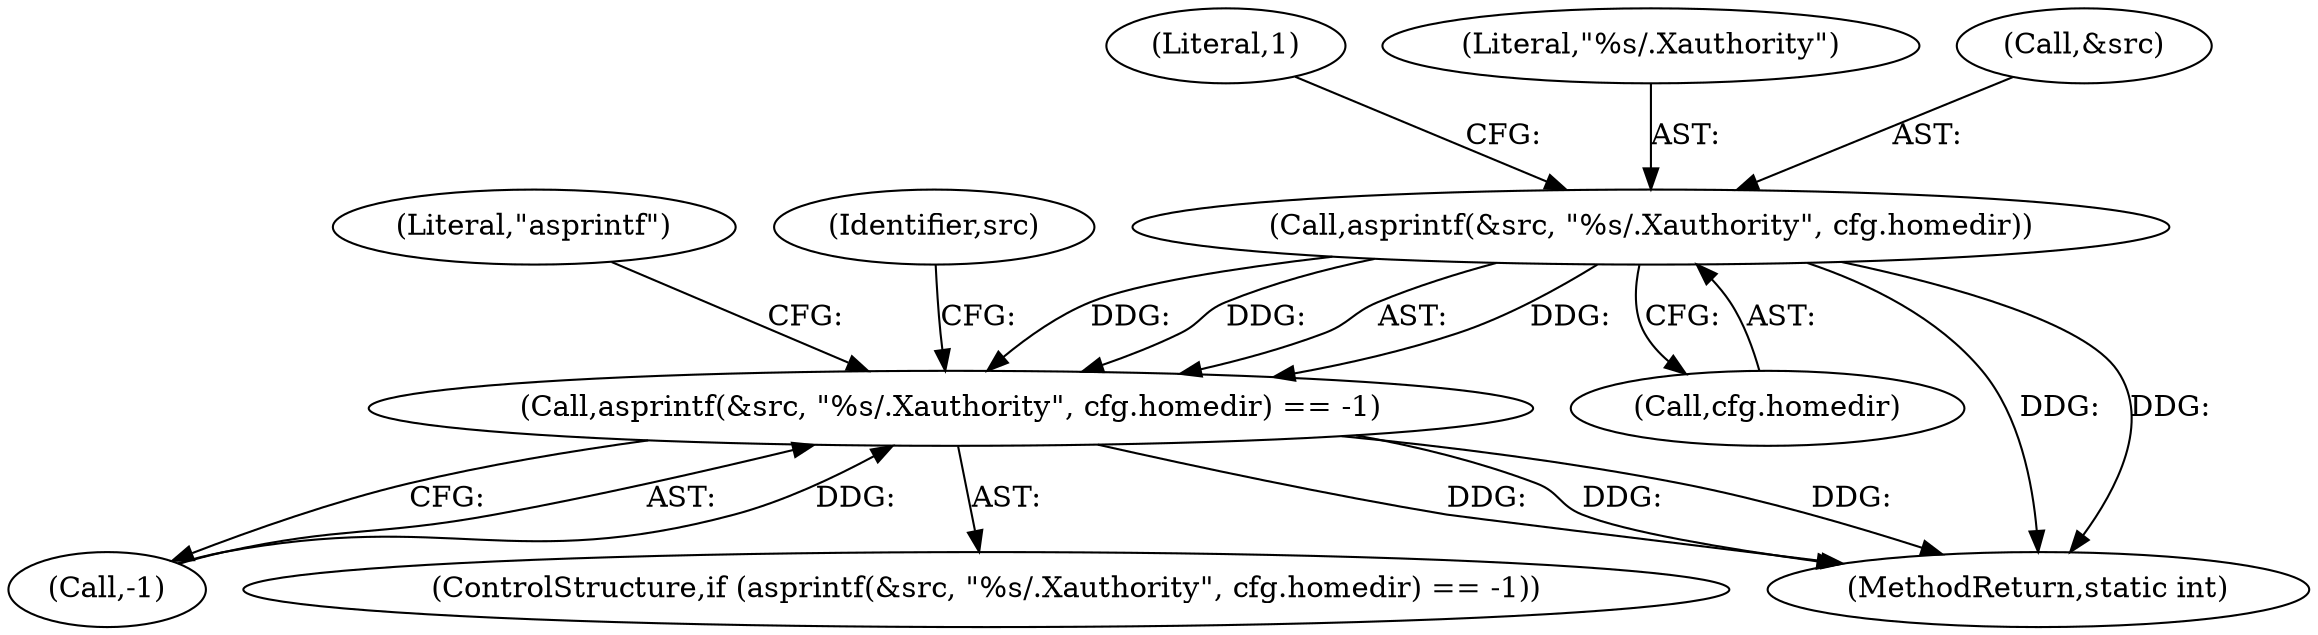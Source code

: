 digraph "0_firejail_903fd8a0789ca3cc3c21d84cd0282481515592ef_3@API" {
"1000131" [label="(Call,asprintf(&src, \"%s/.Xauthority\", cfg.homedir))"];
"1000130" [label="(Call,asprintf(&src, \"%s/.Xauthority\", cfg.homedir) == -1)"];
"1000129" [label="(ControlStructure,if (asprintf(&src, \"%s/.Xauthority\", cfg.homedir) == -1))"];
"1000141" [label="(Literal,\"asprintf\")"];
"1000135" [label="(Call,cfg.homedir)"];
"1000139" [label="(Literal,1)"];
"1000130" [label="(Call,asprintf(&src, \"%s/.Xauthority\", cfg.homedir) == -1)"];
"1000146" [label="(Identifier,src)"];
"1000131" [label="(Call,asprintf(&src, \"%s/.Xauthority\", cfg.homedir))"];
"1000134" [label="(Literal,\"%s/.Xauthority\")"];
"1000222" [label="(MethodReturn,static int)"];
"1000132" [label="(Call,&src)"];
"1000138" [label="(Call,-1)"];
"1000131" -> "1000130"  [label="AST: "];
"1000131" -> "1000135"  [label="CFG: "];
"1000132" -> "1000131"  [label="AST: "];
"1000134" -> "1000131"  [label="AST: "];
"1000135" -> "1000131"  [label="AST: "];
"1000139" -> "1000131"  [label="CFG: "];
"1000131" -> "1000222"  [label="DDG: "];
"1000131" -> "1000222"  [label="DDG: "];
"1000131" -> "1000130"  [label="DDG: "];
"1000131" -> "1000130"  [label="DDG: "];
"1000131" -> "1000130"  [label="DDG: "];
"1000130" -> "1000129"  [label="AST: "];
"1000130" -> "1000138"  [label="CFG: "];
"1000138" -> "1000130"  [label="AST: "];
"1000141" -> "1000130"  [label="CFG: "];
"1000146" -> "1000130"  [label="CFG: "];
"1000130" -> "1000222"  [label="DDG: "];
"1000130" -> "1000222"  [label="DDG: "];
"1000130" -> "1000222"  [label="DDG: "];
"1000138" -> "1000130"  [label="DDG: "];
}
